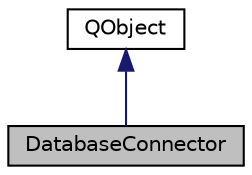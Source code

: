 digraph "DatabaseConnector"
{
 // LATEX_PDF_SIZE
  edge [fontname="Helvetica",fontsize="10",labelfontname="Helvetica",labelfontsize="10"];
  node [fontname="Helvetica",fontsize="10",shape=record];
  Node1 [label="DatabaseConnector",height=0.2,width=0.4,color="black", fillcolor="grey75", style="filled", fontcolor="black",tooltip="Класс, работающий с БД, инкапсулируя SQL-запросы"];
  Node2 -> Node1 [dir="back",color="midnightblue",fontsize="10",style="solid"];
  Node2 [label="QObject",height=0.2,width=0.4,color="black", fillcolor="white", style="filled",tooltip=" "];
}
